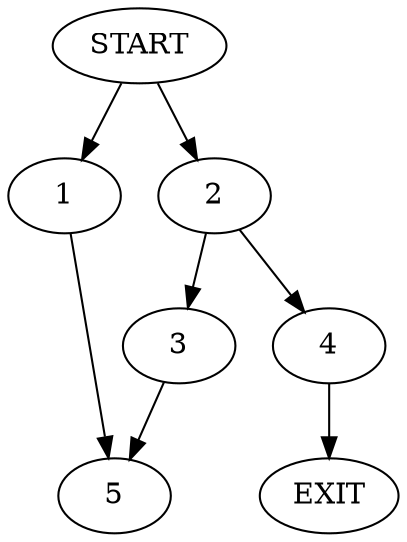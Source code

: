 digraph {
0 [label="START"];
1;
2;
3;
4;
5;
6 [label="EXIT"];
0 -> 1;
0 -> 2;
1 -> 5;
2 -> 3;
2 -> 4;
3 -> 5;
4 -> 6;
}
